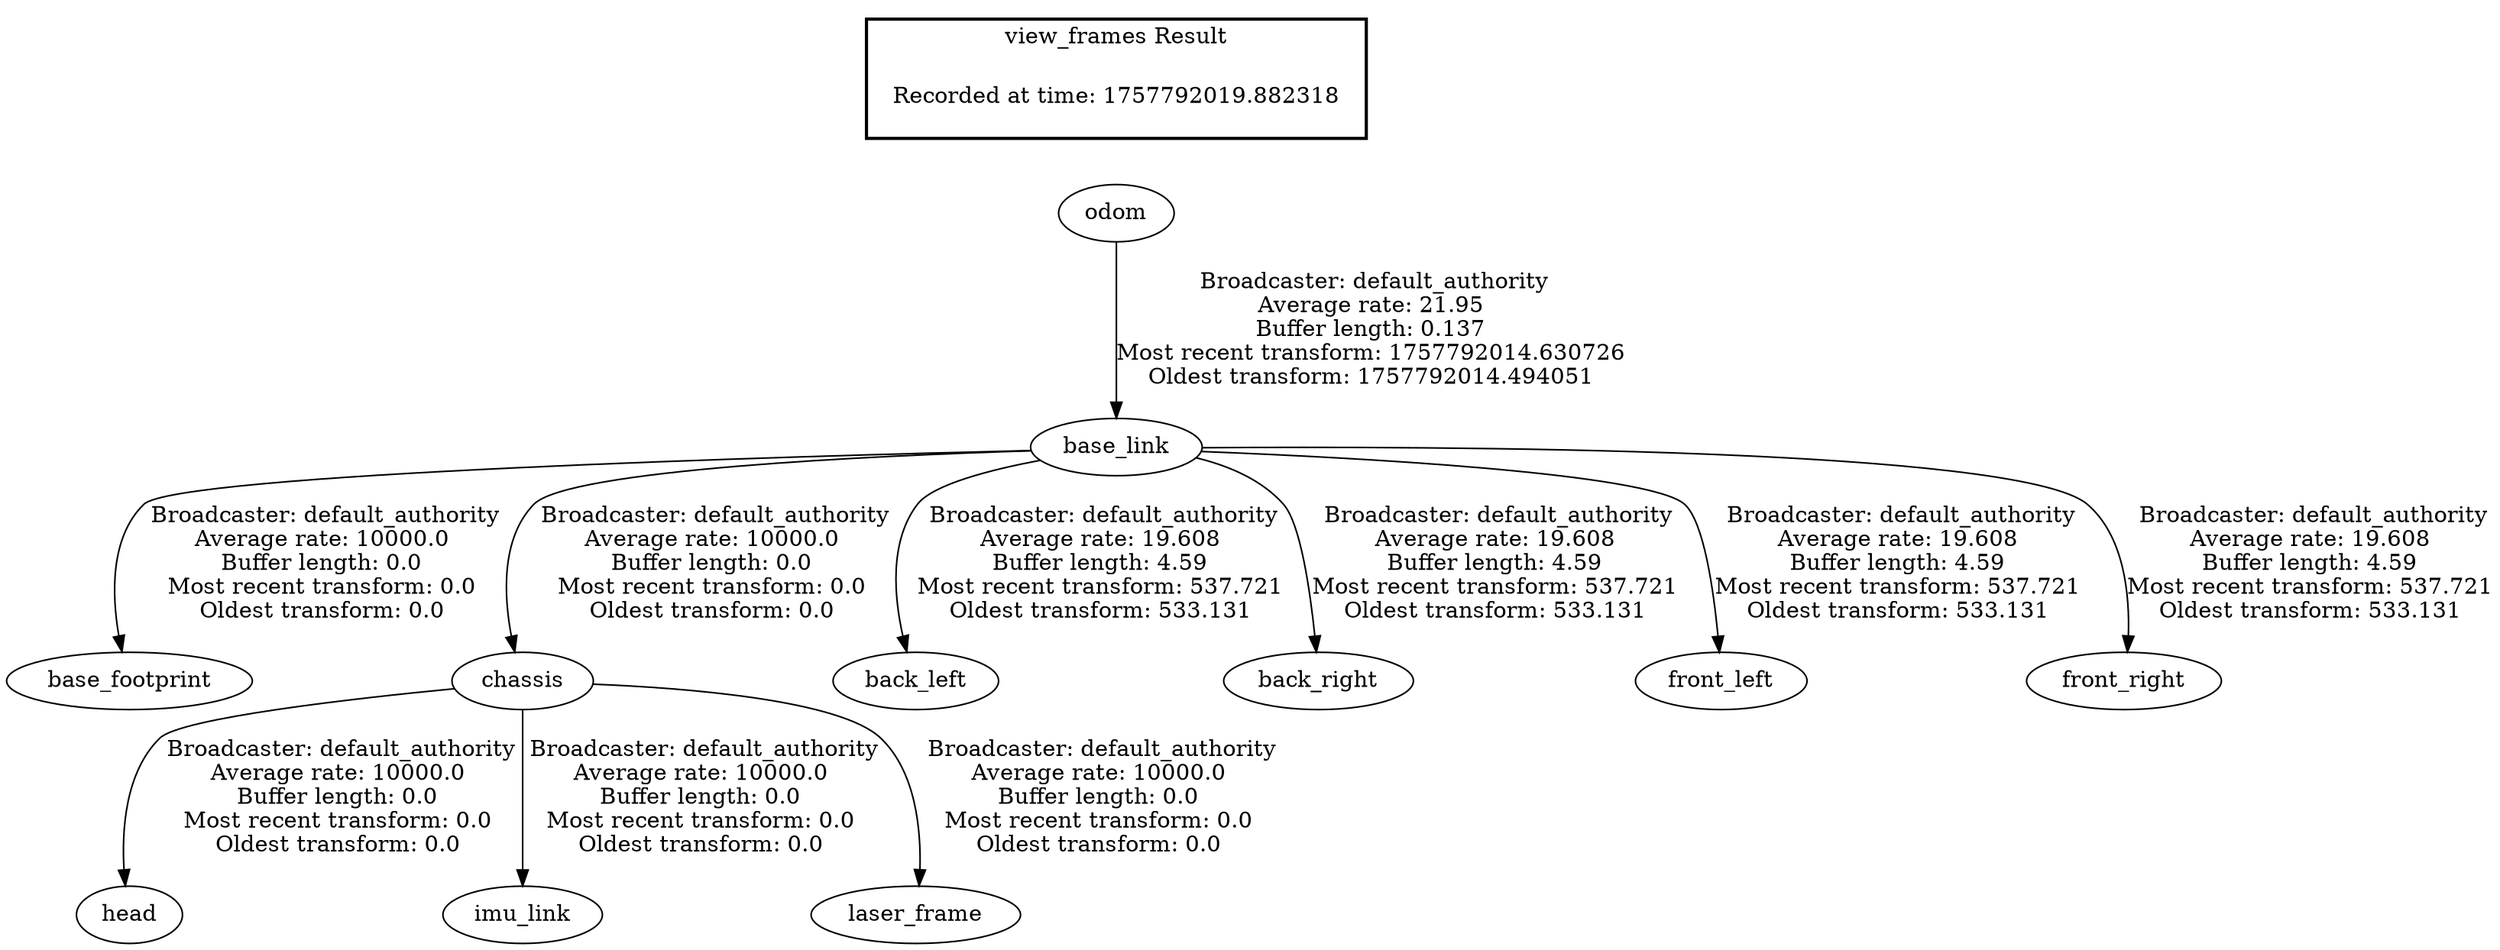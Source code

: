 digraph G {
"odom" -> "base_link"[label=" Broadcaster: default_authority\nAverage rate: 21.95\nBuffer length: 0.137\nMost recent transform: 1757792014.630726\nOldest transform: 1757792014.494051\n"];
"base_link" -> "base_footprint"[label=" Broadcaster: default_authority\nAverage rate: 10000.0\nBuffer length: 0.0\nMost recent transform: 0.0\nOldest transform: 0.0\n"];
"base_link" -> "chassis"[label=" Broadcaster: default_authority\nAverage rate: 10000.0\nBuffer length: 0.0\nMost recent transform: 0.0\nOldest transform: 0.0\n"];
"chassis" -> "head"[label=" Broadcaster: default_authority\nAverage rate: 10000.0\nBuffer length: 0.0\nMost recent transform: 0.0\nOldest transform: 0.0\n"];
"chassis" -> "imu_link"[label=" Broadcaster: default_authority\nAverage rate: 10000.0\nBuffer length: 0.0\nMost recent transform: 0.0\nOldest transform: 0.0\n"];
"chassis" -> "laser_frame"[label=" Broadcaster: default_authority\nAverage rate: 10000.0\nBuffer length: 0.0\nMost recent transform: 0.0\nOldest transform: 0.0\n"];
"base_link" -> "back_left"[label=" Broadcaster: default_authority\nAverage rate: 19.608\nBuffer length: 4.59\nMost recent transform: 537.721\nOldest transform: 533.131\n"];
"base_link" -> "back_right"[label=" Broadcaster: default_authority\nAverage rate: 19.608\nBuffer length: 4.59\nMost recent transform: 537.721\nOldest transform: 533.131\n"];
"base_link" -> "front_left"[label=" Broadcaster: default_authority\nAverage rate: 19.608\nBuffer length: 4.59\nMost recent transform: 537.721\nOldest transform: 533.131\n"];
"base_link" -> "front_right"[label=" Broadcaster: default_authority\nAverage rate: 19.608\nBuffer length: 4.59\nMost recent transform: 537.721\nOldest transform: 533.131\n"];
edge [style=invis];
 subgraph cluster_legend { style=bold; color=black; label ="view_frames Result";
"Recorded at time: 1757792019.882318"[ shape=plaintext ] ;
}->"odom";
}